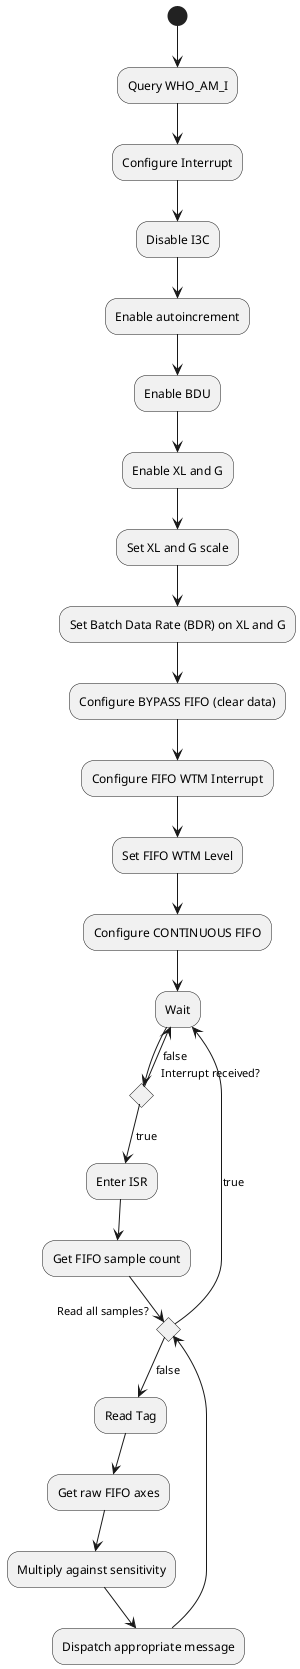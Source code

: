 @startuml IMUFlow
(*) --> "Query WHO_AM_I" as whoami
whoami --> "Configure Interrupt" as conf_int
conf_int --> "Disable I3C" as no_i3c
no_i3c --> "Enable autoincrement" as autoinc
autoinc --> "Enable BDU" as bdu
bdu --> "Enable XL and G" as sense_enable
sense_enable --> "Set XL and G scale" as sense_scale
sense_scale --> "Set Batch Data Rate (BDR) on XL and G" as sense_batch_rate
sense_batch_rate --> "Configure BYPASS FIFO (clear data)" as fifo_clear
fifo_clear --> "Configure FIFO WTM Interrupt" as fifo_int
fifo_int --> "Set FIFO WTM Level" as fifo_wtm
fifo_wtm --> "Configure CONTINUOUS FIFO" as fifo_start
fifo_start --> "Wait" as wait
if "Interrupt received?" then
-->[true] "Enter ISR" as isr_start
else
-->[false] wait
endif
isr_start --> "Get FIFO sample count" as fifo_count
if "Read all samples?" as check then
-->[true] wait
else
-->[false] "Read Tag" as tag
endif
tag --> "Get raw FIFO axes" as fifo_read
fifo_read --> "Multiply against sensitivity" as mult
mult --> "Dispatch appropriate message" as dispatch
dispatch --> check
@enduml